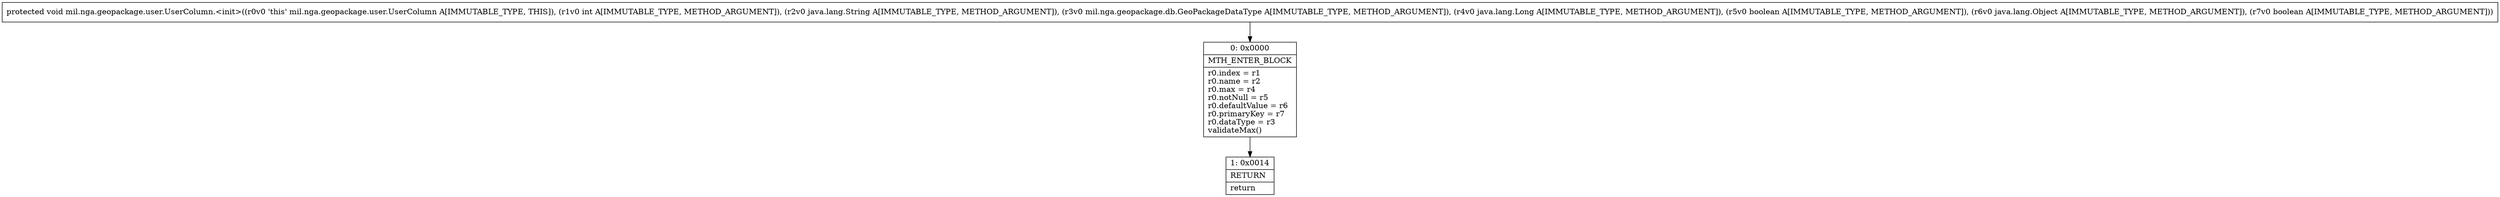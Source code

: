 digraph "CFG formil.nga.geopackage.user.UserColumn.\<init\>(ILjava\/lang\/String;Lmil\/nga\/geopackage\/db\/GeoPackageDataType;Ljava\/lang\/Long;ZLjava\/lang\/Object;Z)V" {
Node_0 [shape=record,label="{0\:\ 0x0000|MTH_ENTER_BLOCK\l|r0.index = r1\lr0.name = r2\lr0.max = r4\lr0.notNull = r5\lr0.defaultValue = r6\lr0.primaryKey = r7\lr0.dataType = r3\lvalidateMax()\l}"];
Node_1 [shape=record,label="{1\:\ 0x0014|RETURN\l|return\l}"];
MethodNode[shape=record,label="{protected void mil.nga.geopackage.user.UserColumn.\<init\>((r0v0 'this' mil.nga.geopackage.user.UserColumn A[IMMUTABLE_TYPE, THIS]), (r1v0 int A[IMMUTABLE_TYPE, METHOD_ARGUMENT]), (r2v0 java.lang.String A[IMMUTABLE_TYPE, METHOD_ARGUMENT]), (r3v0 mil.nga.geopackage.db.GeoPackageDataType A[IMMUTABLE_TYPE, METHOD_ARGUMENT]), (r4v0 java.lang.Long A[IMMUTABLE_TYPE, METHOD_ARGUMENT]), (r5v0 boolean A[IMMUTABLE_TYPE, METHOD_ARGUMENT]), (r6v0 java.lang.Object A[IMMUTABLE_TYPE, METHOD_ARGUMENT]), (r7v0 boolean A[IMMUTABLE_TYPE, METHOD_ARGUMENT])) }"];
MethodNode -> Node_0;
Node_0 -> Node_1;
}

